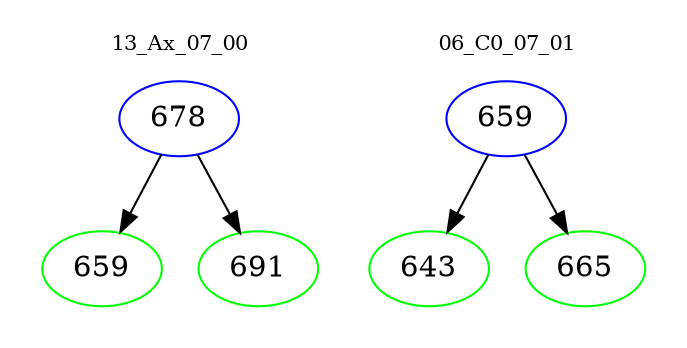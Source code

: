 digraph{
subgraph cluster_0 {
color = white
label = "13_Ax_07_00";
fontsize=10;
T0_678 [label="678", color="blue"]
T0_678 -> T0_659 [color="black"]
T0_659 [label="659", color="green"]
T0_678 -> T0_691 [color="black"]
T0_691 [label="691", color="green"]
}
subgraph cluster_1 {
color = white
label = "06_C0_07_01";
fontsize=10;
T1_659 [label="659", color="blue"]
T1_659 -> T1_643 [color="black"]
T1_643 [label="643", color="green"]
T1_659 -> T1_665 [color="black"]
T1_665 [label="665", color="green"]
}
}
